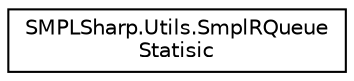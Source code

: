 digraph "Иерархия классов. Графический вид."
{
  edge [fontname="Helvetica",fontsize="10",labelfontname="Helvetica",labelfontsize="10"];
  node [fontname="Helvetica",fontsize="10",shape=record];
  rankdir="LR";
  Node1 [label="SMPLSharp.Utils.SmplRQueue\lStatisic",height=0.2,width=0.4,color="black", fillcolor="white", style="filled",URL="$de/de9/class_s_m_p_l_sharp_1_1_utils_1_1_smpl_r_queue_statisic.html",tooltip="Статистика по очереди "];
}
